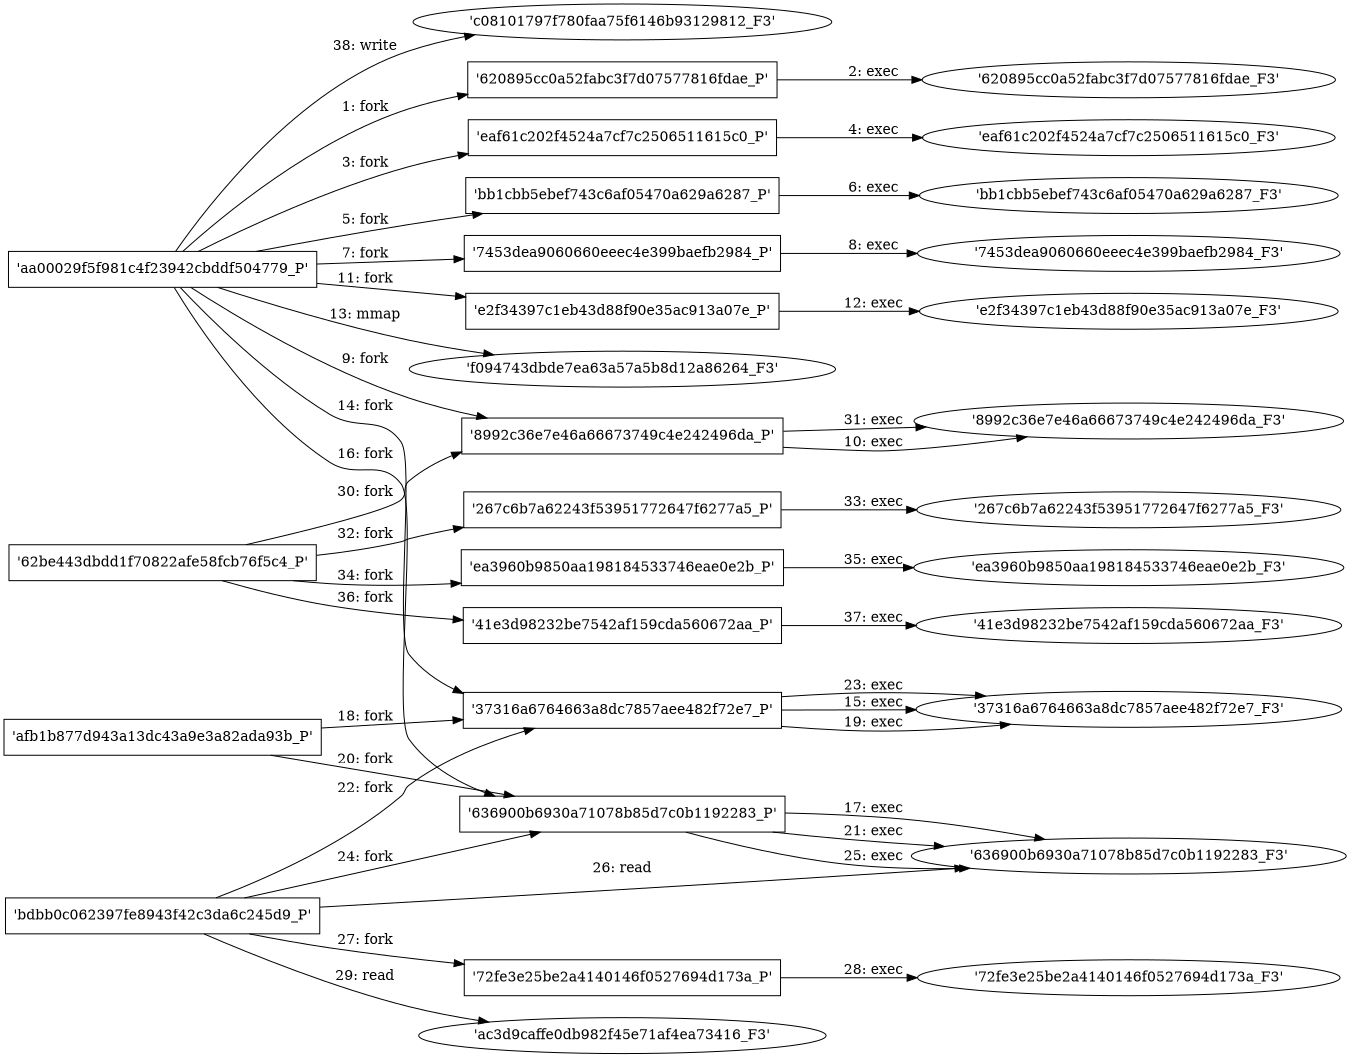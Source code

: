 digraph "D:\Learning\Paper\apt\基于CTI的攻击预警\Dataset\攻击图\ASGfromALLCTI\Detecting and mitigating elevation-of-privilege exploit for CVE-2017-0005.dot" {
rankdir="LR"
size="9"
fixedsize="false"
splines="true"
nodesep=0.3
ranksep=0
fontsize=10
overlap="scalexy"
engine= "neato"
	"'aa00029f5f981c4f23942cbddf504779_P'" [node_type=Process shape=box]
	"'620895cc0a52fabc3f7d07577816fdae_P'" [node_type=Process shape=box]
	"'aa00029f5f981c4f23942cbddf504779_P'" -> "'620895cc0a52fabc3f7d07577816fdae_P'" [label="1: fork"]
	"'620895cc0a52fabc3f7d07577816fdae_P'" [node_type=Process shape=box]
	"'620895cc0a52fabc3f7d07577816fdae_F3'" [node_type=File shape=ellipse]
	"'620895cc0a52fabc3f7d07577816fdae_P'" -> "'620895cc0a52fabc3f7d07577816fdae_F3'" [label="2: exec"]
	"'aa00029f5f981c4f23942cbddf504779_P'" [node_type=Process shape=box]
	"'eaf61c202f4524a7cf7c2506511615c0_P'" [node_type=Process shape=box]
	"'aa00029f5f981c4f23942cbddf504779_P'" -> "'eaf61c202f4524a7cf7c2506511615c0_P'" [label="3: fork"]
	"'eaf61c202f4524a7cf7c2506511615c0_P'" [node_type=Process shape=box]
	"'eaf61c202f4524a7cf7c2506511615c0_F3'" [node_type=File shape=ellipse]
	"'eaf61c202f4524a7cf7c2506511615c0_P'" -> "'eaf61c202f4524a7cf7c2506511615c0_F3'" [label="4: exec"]
	"'aa00029f5f981c4f23942cbddf504779_P'" [node_type=Process shape=box]
	"'bb1cbb5ebef743c6af05470a629a6287_P'" [node_type=Process shape=box]
	"'aa00029f5f981c4f23942cbddf504779_P'" -> "'bb1cbb5ebef743c6af05470a629a6287_P'" [label="5: fork"]
	"'bb1cbb5ebef743c6af05470a629a6287_P'" [node_type=Process shape=box]
	"'bb1cbb5ebef743c6af05470a629a6287_F3'" [node_type=File shape=ellipse]
	"'bb1cbb5ebef743c6af05470a629a6287_P'" -> "'bb1cbb5ebef743c6af05470a629a6287_F3'" [label="6: exec"]
	"'aa00029f5f981c4f23942cbddf504779_P'" [node_type=Process shape=box]
	"'7453dea9060660eeec4e399baefb2984_P'" [node_type=Process shape=box]
	"'aa00029f5f981c4f23942cbddf504779_P'" -> "'7453dea9060660eeec4e399baefb2984_P'" [label="7: fork"]
	"'7453dea9060660eeec4e399baefb2984_P'" [node_type=Process shape=box]
	"'7453dea9060660eeec4e399baefb2984_F3'" [node_type=File shape=ellipse]
	"'7453dea9060660eeec4e399baefb2984_P'" -> "'7453dea9060660eeec4e399baefb2984_F3'" [label="8: exec"]
	"'aa00029f5f981c4f23942cbddf504779_P'" [node_type=Process shape=box]
	"'8992c36e7e46a66673749c4e242496da_P'" [node_type=Process shape=box]
	"'aa00029f5f981c4f23942cbddf504779_P'" -> "'8992c36e7e46a66673749c4e242496da_P'" [label="9: fork"]
	"'8992c36e7e46a66673749c4e242496da_P'" [node_type=Process shape=box]
	"'8992c36e7e46a66673749c4e242496da_F3'" [node_type=File shape=ellipse]
	"'8992c36e7e46a66673749c4e242496da_P'" -> "'8992c36e7e46a66673749c4e242496da_F3'" [label="10: exec"]
	"'aa00029f5f981c4f23942cbddf504779_P'" [node_type=Process shape=box]
	"'e2f34397c1eb43d88f90e35ac913a07e_P'" [node_type=Process shape=box]
	"'aa00029f5f981c4f23942cbddf504779_P'" -> "'e2f34397c1eb43d88f90e35ac913a07e_P'" [label="11: fork"]
	"'e2f34397c1eb43d88f90e35ac913a07e_P'" [node_type=Process shape=box]
	"'e2f34397c1eb43d88f90e35ac913a07e_F3'" [node_type=File shape=ellipse]
	"'e2f34397c1eb43d88f90e35ac913a07e_P'" -> "'e2f34397c1eb43d88f90e35ac913a07e_F3'" [label="12: exec"]
	"'f094743dbde7ea63a57a5b8d12a86264_F3'" [node_type=file shape=ellipse]
	"'aa00029f5f981c4f23942cbddf504779_P'" [node_type=Process shape=box]
	"'aa00029f5f981c4f23942cbddf504779_P'" -> "'f094743dbde7ea63a57a5b8d12a86264_F3'" [label="13: mmap"]
	"'aa00029f5f981c4f23942cbddf504779_P'" [node_type=Process shape=box]
	"'37316a6764663a8dc7857aee482f72e7_P'" [node_type=Process shape=box]
	"'aa00029f5f981c4f23942cbddf504779_P'" -> "'37316a6764663a8dc7857aee482f72e7_P'" [label="14: fork"]
	"'37316a6764663a8dc7857aee482f72e7_P'" [node_type=Process shape=box]
	"'37316a6764663a8dc7857aee482f72e7_F3'" [node_type=File shape=ellipse]
	"'37316a6764663a8dc7857aee482f72e7_P'" -> "'37316a6764663a8dc7857aee482f72e7_F3'" [label="15: exec"]
	"'aa00029f5f981c4f23942cbddf504779_P'" [node_type=Process shape=box]
	"'636900b6930a71078b85d7c0b1192283_P'" [node_type=Process shape=box]
	"'aa00029f5f981c4f23942cbddf504779_P'" -> "'636900b6930a71078b85d7c0b1192283_P'" [label="16: fork"]
	"'636900b6930a71078b85d7c0b1192283_P'" [node_type=Process shape=box]
	"'636900b6930a71078b85d7c0b1192283_F3'" [node_type=File shape=ellipse]
	"'636900b6930a71078b85d7c0b1192283_P'" -> "'636900b6930a71078b85d7c0b1192283_F3'" [label="17: exec"]
	"'afb1b877d943a13dc43a9e3a82ada93b_P'" [node_type=Process shape=box]
	"'37316a6764663a8dc7857aee482f72e7_P'" [node_type=Process shape=box]
	"'afb1b877d943a13dc43a9e3a82ada93b_P'" -> "'37316a6764663a8dc7857aee482f72e7_P'" [label="18: fork"]
	"'37316a6764663a8dc7857aee482f72e7_P'" [node_type=Process shape=box]
	"'37316a6764663a8dc7857aee482f72e7_F3'" [node_type=File shape=ellipse]
	"'37316a6764663a8dc7857aee482f72e7_P'" -> "'37316a6764663a8dc7857aee482f72e7_F3'" [label="19: exec"]
	"'afb1b877d943a13dc43a9e3a82ada93b_P'" [node_type=Process shape=box]
	"'636900b6930a71078b85d7c0b1192283_P'" [node_type=Process shape=box]
	"'afb1b877d943a13dc43a9e3a82ada93b_P'" -> "'636900b6930a71078b85d7c0b1192283_P'" [label="20: fork"]
	"'636900b6930a71078b85d7c0b1192283_P'" [node_type=Process shape=box]
	"'636900b6930a71078b85d7c0b1192283_F3'" [node_type=File shape=ellipse]
	"'636900b6930a71078b85d7c0b1192283_P'" -> "'636900b6930a71078b85d7c0b1192283_F3'" [label="21: exec"]
	"'bdbb0c062397fe8943f42c3da6c245d9_P'" [node_type=Process shape=box]
	"'37316a6764663a8dc7857aee482f72e7_P'" [node_type=Process shape=box]
	"'bdbb0c062397fe8943f42c3da6c245d9_P'" -> "'37316a6764663a8dc7857aee482f72e7_P'" [label="22: fork"]
	"'37316a6764663a8dc7857aee482f72e7_P'" [node_type=Process shape=box]
	"'37316a6764663a8dc7857aee482f72e7_F3'" [node_type=File shape=ellipse]
	"'37316a6764663a8dc7857aee482f72e7_P'" -> "'37316a6764663a8dc7857aee482f72e7_F3'" [label="23: exec"]
	"'bdbb0c062397fe8943f42c3da6c245d9_P'" [node_type=Process shape=box]
	"'636900b6930a71078b85d7c0b1192283_P'" [node_type=Process shape=box]
	"'bdbb0c062397fe8943f42c3da6c245d9_P'" -> "'636900b6930a71078b85d7c0b1192283_P'" [label="24: fork"]
	"'636900b6930a71078b85d7c0b1192283_P'" [node_type=Process shape=box]
	"'636900b6930a71078b85d7c0b1192283_F3'" [node_type=File shape=ellipse]
	"'636900b6930a71078b85d7c0b1192283_P'" -> "'636900b6930a71078b85d7c0b1192283_F3'" [label="25: exec"]
	"'636900b6930a71078b85d7c0b1192283_F3'" [node_type=file shape=ellipse]
	"'bdbb0c062397fe8943f42c3da6c245d9_P'" [node_type=Process shape=box]
	"'bdbb0c062397fe8943f42c3da6c245d9_P'" -> "'636900b6930a71078b85d7c0b1192283_F3'" [label="26: read"]
	"'bdbb0c062397fe8943f42c3da6c245d9_P'" [node_type=Process shape=box]
	"'72fe3e25be2a4140146f0527694d173a_P'" [node_type=Process shape=box]
	"'bdbb0c062397fe8943f42c3da6c245d9_P'" -> "'72fe3e25be2a4140146f0527694d173a_P'" [label="27: fork"]
	"'72fe3e25be2a4140146f0527694d173a_P'" [node_type=Process shape=box]
	"'72fe3e25be2a4140146f0527694d173a_F3'" [node_type=File shape=ellipse]
	"'72fe3e25be2a4140146f0527694d173a_P'" -> "'72fe3e25be2a4140146f0527694d173a_F3'" [label="28: exec"]
	"'ac3d9caffe0db982f45e71af4ea73416_F3'" [node_type=file shape=ellipse]
	"'bdbb0c062397fe8943f42c3da6c245d9_P'" [node_type=Process shape=box]
	"'bdbb0c062397fe8943f42c3da6c245d9_P'" -> "'ac3d9caffe0db982f45e71af4ea73416_F3'" [label="29: read"]
	"'62be443dbdd1f70822afe58fcb76f5c4_P'" [node_type=Process shape=box]
	"'8992c36e7e46a66673749c4e242496da_P'" [node_type=Process shape=box]
	"'62be443dbdd1f70822afe58fcb76f5c4_P'" -> "'8992c36e7e46a66673749c4e242496da_P'" [label="30: fork"]
	"'8992c36e7e46a66673749c4e242496da_P'" [node_type=Process shape=box]
	"'8992c36e7e46a66673749c4e242496da_F3'" [node_type=File shape=ellipse]
	"'8992c36e7e46a66673749c4e242496da_P'" -> "'8992c36e7e46a66673749c4e242496da_F3'" [label="31: exec"]
	"'62be443dbdd1f70822afe58fcb76f5c4_P'" [node_type=Process shape=box]
	"'267c6b7a62243f53951772647f6277a5_P'" [node_type=Process shape=box]
	"'62be443dbdd1f70822afe58fcb76f5c4_P'" -> "'267c6b7a62243f53951772647f6277a5_P'" [label="32: fork"]
	"'267c6b7a62243f53951772647f6277a5_P'" [node_type=Process shape=box]
	"'267c6b7a62243f53951772647f6277a5_F3'" [node_type=File shape=ellipse]
	"'267c6b7a62243f53951772647f6277a5_P'" -> "'267c6b7a62243f53951772647f6277a5_F3'" [label="33: exec"]
	"'62be443dbdd1f70822afe58fcb76f5c4_P'" [node_type=Process shape=box]
	"'ea3960b9850aa198184533746eae0e2b_P'" [node_type=Process shape=box]
	"'62be443dbdd1f70822afe58fcb76f5c4_P'" -> "'ea3960b9850aa198184533746eae0e2b_P'" [label="34: fork"]
	"'ea3960b9850aa198184533746eae0e2b_P'" [node_type=Process shape=box]
	"'ea3960b9850aa198184533746eae0e2b_F3'" [node_type=File shape=ellipse]
	"'ea3960b9850aa198184533746eae0e2b_P'" -> "'ea3960b9850aa198184533746eae0e2b_F3'" [label="35: exec"]
	"'62be443dbdd1f70822afe58fcb76f5c4_P'" [node_type=Process shape=box]
	"'41e3d98232be7542af159cda560672aa_P'" [node_type=Process shape=box]
	"'62be443dbdd1f70822afe58fcb76f5c4_P'" -> "'41e3d98232be7542af159cda560672aa_P'" [label="36: fork"]
	"'41e3d98232be7542af159cda560672aa_P'" [node_type=Process shape=box]
	"'41e3d98232be7542af159cda560672aa_F3'" [node_type=File shape=ellipse]
	"'41e3d98232be7542af159cda560672aa_P'" -> "'41e3d98232be7542af159cda560672aa_F3'" [label="37: exec"]
	"'c08101797f780faa75f6146b93129812_F3'" [node_type=file shape=ellipse]
	"'aa00029f5f981c4f23942cbddf504779_P'" [node_type=Process shape=box]
	"'aa00029f5f981c4f23942cbddf504779_P'" -> "'c08101797f780faa75f6146b93129812_F3'" [label="38: write"]
}
